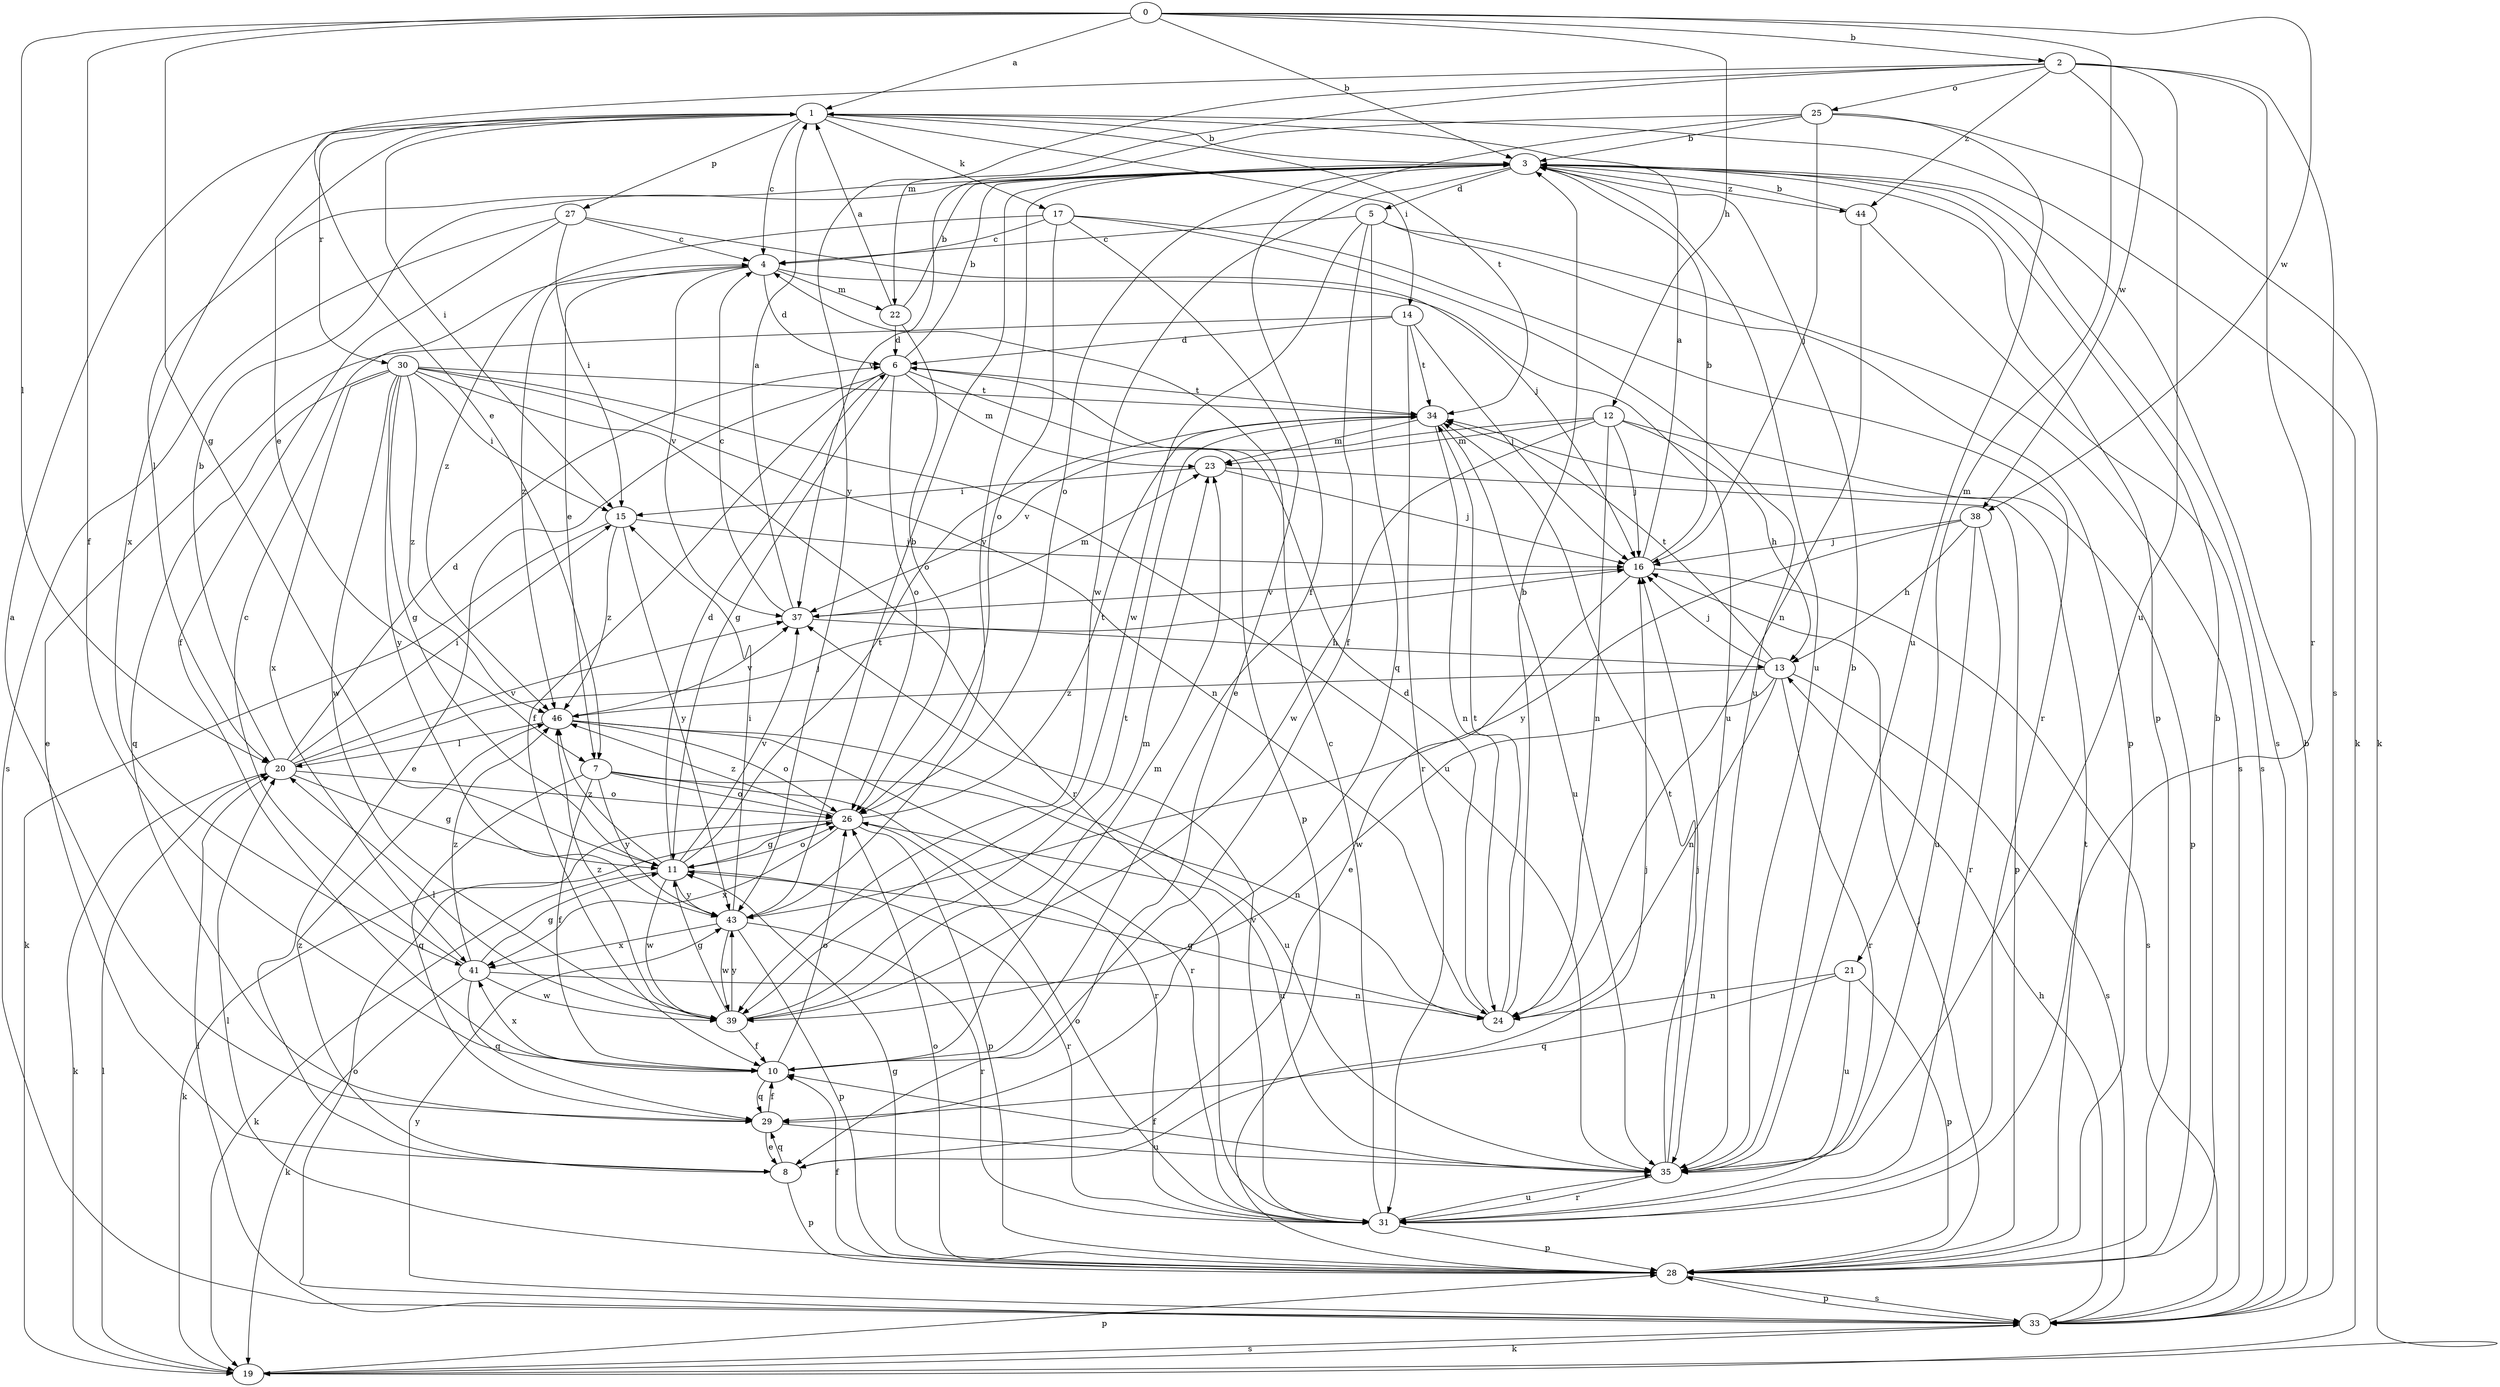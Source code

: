strict digraph  {
0;
1;
2;
3;
4;
5;
6;
7;
8;
10;
11;
12;
13;
14;
15;
16;
17;
19;
20;
21;
22;
23;
24;
25;
26;
27;
28;
29;
30;
31;
33;
34;
35;
37;
38;
39;
41;
43;
44;
46;
0 -> 1  [label=a];
0 -> 2  [label=b];
0 -> 3  [label=b];
0 -> 10  [label=f];
0 -> 11  [label=g];
0 -> 12  [label=h];
0 -> 20  [label=l];
0 -> 21  [label=m];
0 -> 38  [label=w];
1 -> 3  [label=b];
1 -> 4  [label=c];
1 -> 7  [label=e];
1 -> 14  [label=i];
1 -> 15  [label=i];
1 -> 17  [label=k];
1 -> 19  [label=k];
1 -> 27  [label=p];
1 -> 30  [label=r];
1 -> 34  [label=t];
1 -> 41  [label=x];
2 -> 7  [label=e];
2 -> 22  [label=m];
2 -> 25  [label=o];
2 -> 31  [label=r];
2 -> 33  [label=s];
2 -> 35  [label=u];
2 -> 38  [label=w];
2 -> 43  [label=y];
2 -> 44  [label=z];
3 -> 5  [label=d];
3 -> 20  [label=l];
3 -> 26  [label=o];
3 -> 28  [label=p];
3 -> 33  [label=s];
3 -> 35  [label=u];
3 -> 39  [label=w];
3 -> 43  [label=y];
3 -> 44  [label=z];
4 -> 6  [label=d];
4 -> 7  [label=e];
4 -> 22  [label=m];
4 -> 35  [label=u];
4 -> 37  [label=v];
4 -> 46  [label=z];
5 -> 4  [label=c];
5 -> 10  [label=f];
5 -> 28  [label=p];
5 -> 29  [label=q];
5 -> 33  [label=s];
5 -> 39  [label=w];
6 -> 3  [label=b];
6 -> 8  [label=e];
6 -> 10  [label=f];
6 -> 11  [label=g];
6 -> 23  [label=m];
6 -> 26  [label=o];
6 -> 28  [label=p];
6 -> 34  [label=t];
7 -> 10  [label=f];
7 -> 24  [label=n];
7 -> 26  [label=o];
7 -> 29  [label=q];
7 -> 31  [label=r];
7 -> 43  [label=y];
8 -> 16  [label=j];
8 -> 28  [label=p];
8 -> 29  [label=q];
8 -> 46  [label=z];
10 -> 23  [label=m];
10 -> 26  [label=o];
10 -> 29  [label=q];
10 -> 41  [label=x];
11 -> 6  [label=d];
11 -> 19  [label=k];
11 -> 26  [label=o];
11 -> 31  [label=r];
11 -> 34  [label=t];
11 -> 37  [label=v];
11 -> 39  [label=w];
11 -> 43  [label=y];
11 -> 46  [label=z];
12 -> 13  [label=h];
12 -> 16  [label=j];
12 -> 23  [label=m];
12 -> 24  [label=n];
12 -> 28  [label=p];
12 -> 37  [label=v];
12 -> 39  [label=w];
13 -> 16  [label=j];
13 -> 24  [label=n];
13 -> 31  [label=r];
13 -> 33  [label=s];
13 -> 34  [label=t];
13 -> 39  [label=w];
13 -> 46  [label=z];
14 -> 6  [label=d];
14 -> 8  [label=e];
14 -> 16  [label=j];
14 -> 31  [label=r];
14 -> 34  [label=t];
15 -> 16  [label=j];
15 -> 19  [label=k];
15 -> 43  [label=y];
15 -> 46  [label=z];
16 -> 1  [label=a];
16 -> 3  [label=b];
16 -> 8  [label=e];
16 -> 33  [label=s];
16 -> 37  [label=v];
17 -> 4  [label=c];
17 -> 8  [label=e];
17 -> 26  [label=o];
17 -> 31  [label=r];
17 -> 35  [label=u];
17 -> 46  [label=z];
19 -> 20  [label=l];
19 -> 28  [label=p];
19 -> 33  [label=s];
20 -> 3  [label=b];
20 -> 6  [label=d];
20 -> 11  [label=g];
20 -> 15  [label=i];
20 -> 16  [label=j];
20 -> 19  [label=k];
20 -> 26  [label=o];
20 -> 37  [label=v];
21 -> 24  [label=n];
21 -> 28  [label=p];
21 -> 29  [label=q];
21 -> 35  [label=u];
22 -> 1  [label=a];
22 -> 3  [label=b];
22 -> 6  [label=d];
22 -> 26  [label=o];
23 -> 15  [label=i];
23 -> 16  [label=j];
23 -> 28  [label=p];
24 -> 3  [label=b];
24 -> 6  [label=d];
24 -> 11  [label=g];
24 -> 34  [label=t];
25 -> 3  [label=b];
25 -> 10  [label=f];
25 -> 16  [label=j];
25 -> 19  [label=k];
25 -> 35  [label=u];
25 -> 37  [label=v];
26 -> 11  [label=g];
26 -> 19  [label=k];
26 -> 28  [label=p];
26 -> 34  [label=t];
26 -> 35  [label=u];
26 -> 41  [label=x];
26 -> 46  [label=z];
27 -> 4  [label=c];
27 -> 10  [label=f];
27 -> 15  [label=i];
27 -> 16  [label=j];
27 -> 33  [label=s];
28 -> 3  [label=b];
28 -> 10  [label=f];
28 -> 11  [label=g];
28 -> 16  [label=j];
28 -> 20  [label=l];
28 -> 26  [label=o];
28 -> 33  [label=s];
28 -> 34  [label=t];
29 -> 1  [label=a];
29 -> 8  [label=e];
29 -> 10  [label=f];
29 -> 35  [label=u];
30 -> 11  [label=g];
30 -> 15  [label=i];
30 -> 24  [label=n];
30 -> 29  [label=q];
30 -> 31  [label=r];
30 -> 34  [label=t];
30 -> 35  [label=u];
30 -> 39  [label=w];
30 -> 41  [label=x];
30 -> 43  [label=y];
30 -> 46  [label=z];
31 -> 4  [label=c];
31 -> 26  [label=o];
31 -> 28  [label=p];
31 -> 35  [label=u];
31 -> 37  [label=v];
33 -> 3  [label=b];
33 -> 13  [label=h];
33 -> 19  [label=k];
33 -> 20  [label=l];
33 -> 26  [label=o];
33 -> 28  [label=p];
33 -> 43  [label=y];
34 -> 23  [label=m];
34 -> 24  [label=n];
34 -> 35  [label=u];
35 -> 3  [label=b];
35 -> 10  [label=f];
35 -> 16  [label=j];
35 -> 31  [label=r];
35 -> 34  [label=t];
37 -> 1  [label=a];
37 -> 4  [label=c];
37 -> 13  [label=h];
37 -> 23  [label=m];
38 -> 13  [label=h];
38 -> 16  [label=j];
38 -> 31  [label=r];
38 -> 35  [label=u];
38 -> 43  [label=y];
39 -> 10  [label=f];
39 -> 11  [label=g];
39 -> 20  [label=l];
39 -> 23  [label=m];
39 -> 34  [label=t];
39 -> 43  [label=y];
39 -> 46  [label=z];
41 -> 4  [label=c];
41 -> 11  [label=g];
41 -> 19  [label=k];
41 -> 24  [label=n];
41 -> 29  [label=q];
41 -> 39  [label=w];
41 -> 46  [label=z];
43 -> 3  [label=b];
43 -> 15  [label=i];
43 -> 28  [label=p];
43 -> 31  [label=r];
43 -> 39  [label=w];
43 -> 41  [label=x];
44 -> 3  [label=b];
44 -> 24  [label=n];
44 -> 33  [label=s];
46 -> 20  [label=l];
46 -> 26  [label=o];
46 -> 31  [label=r];
46 -> 35  [label=u];
46 -> 37  [label=v];
}
